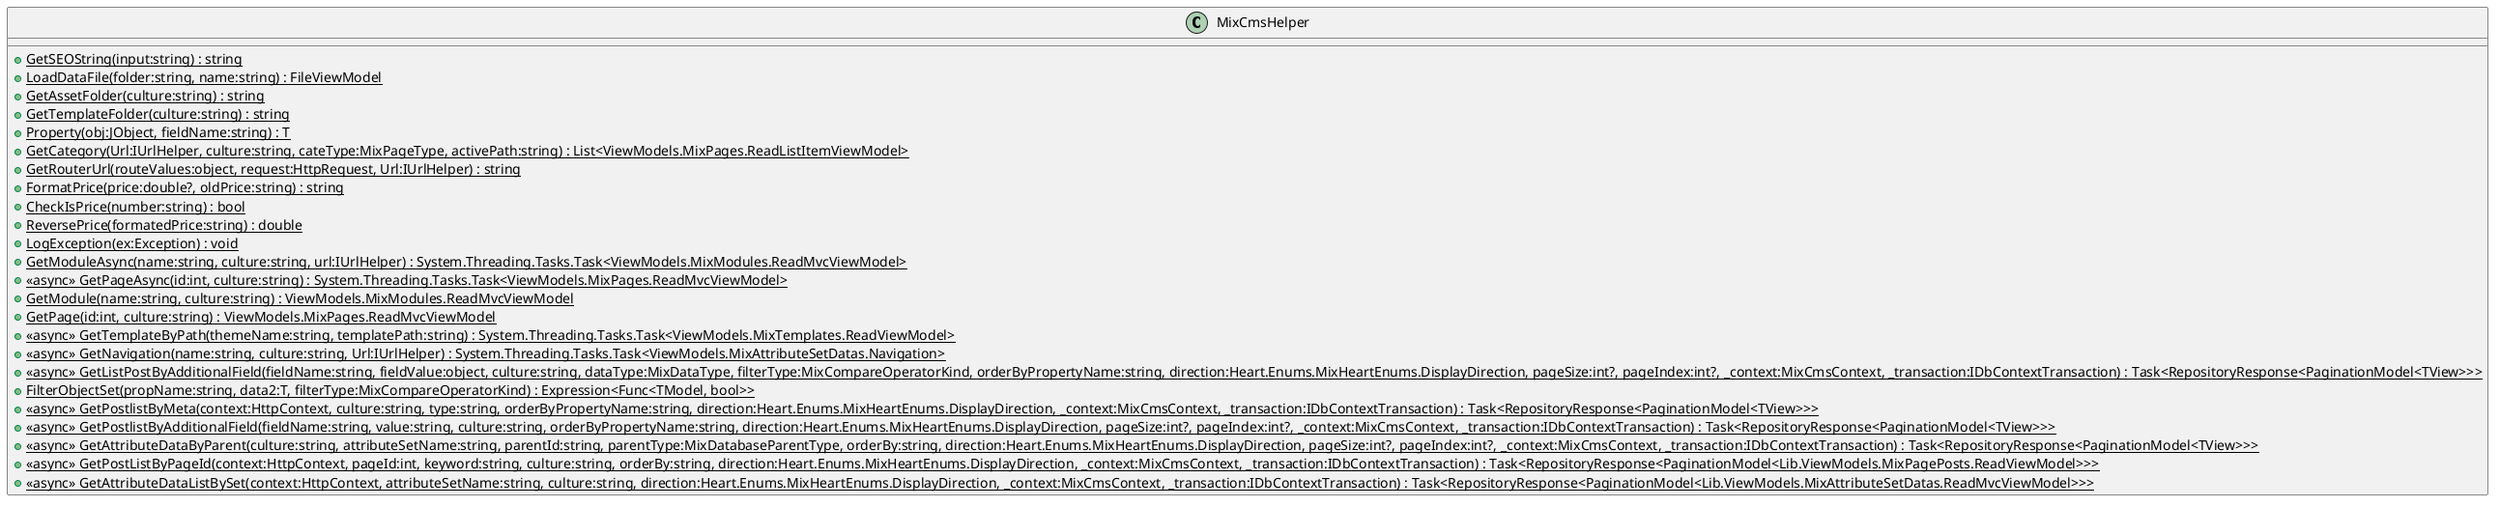 @startuml
class MixCmsHelper {
    + {static} GetSEOString(input:string) : string
    + {static} LoadDataFile(folder:string, name:string) : FileViewModel
    + {static} GetAssetFolder(culture:string) : string
    + {static} GetTemplateFolder(culture:string) : string
    + {static} Property(obj:JObject, fieldName:string) : T
    + {static} GetCategory(Url:IUrlHelper, culture:string, cateType:MixPageType, activePath:string) : List<ViewModels.MixPages.ReadListItemViewModel>
    + {static} GetRouterUrl(routeValues:object, request:HttpRequest, Url:IUrlHelper) : string
    + {static} FormatPrice(price:double?, oldPrice:string) : string
    + {static} CheckIsPrice(number:string) : bool
    + {static} ReversePrice(formatedPrice:string) : double
    + {static} LogException(ex:Exception) : void
    + {static} GetModuleAsync(name:string, culture:string, url:IUrlHelper) : System.Threading.Tasks.Task<ViewModels.MixModules.ReadMvcViewModel>
    + {static} <<async>> GetPageAsync(id:int, culture:string) : System.Threading.Tasks.Task<ViewModels.MixPages.ReadMvcViewModel>
    + {static} GetModule(name:string, culture:string) : ViewModels.MixModules.ReadMvcViewModel
    + {static} GetPage(id:int, culture:string) : ViewModels.MixPages.ReadMvcViewModel
    + {static} <<async>> GetTemplateByPath(themeName:string, templatePath:string) : System.Threading.Tasks.Task<ViewModels.MixTemplates.ReadViewModel>
    + {static} <<async>> GetNavigation(name:string, culture:string, Url:IUrlHelper) : System.Threading.Tasks.Task<ViewModels.MixAttributeSetDatas.Navigation>
    + {static} <<async>> GetListPostByAdditionalField(fieldName:string, fieldValue:object, culture:string, dataType:MixDataType, filterType:MixCompareOperatorKind, orderByPropertyName:string, direction:Heart.Enums.MixHeartEnums.DisplayDirection, pageSize:int?, pageIndex:int?, _context:MixCmsContext, _transaction:IDbContextTransaction) : Task<RepositoryResponse<PaginationModel<TView>>>
    + {static} FilterObjectSet(propName:string, data2:T, filterType:MixCompareOperatorKind) : Expression<Func<TModel, bool>>
    + <<async>> {static} GetPostlistByMeta(context:HttpContext, culture:string, type:string, orderByPropertyName:string, direction:Heart.Enums.MixHeartEnums.DisplayDirection, _context:MixCmsContext, _transaction:IDbContextTransaction) : Task<RepositoryResponse<PaginationModel<TView>>>
    + <<async>> {static} GetPostlistByAdditionalField(fieldName:string, value:string, culture:string, orderByPropertyName:string, direction:Heart.Enums.MixHeartEnums.DisplayDirection, pageSize:int?, pageIndex:int?, _context:MixCmsContext, _transaction:IDbContextTransaction) : Task<RepositoryResponse<PaginationModel<TView>>>
    + {static} <<async>> GetAttributeDataByParent(culture:string, attributeSetName:string, parentId:string, parentType:MixDatabaseParentType, orderBy:string, direction:Heart.Enums.MixHeartEnums.DisplayDirection, pageSize:int?, pageIndex:int?, _context:MixCmsContext, _transaction:IDbContextTransaction) : Task<RepositoryResponse<PaginationModel<TView>>>
    + {static} <<async>> GetPostListByPageId(context:HttpContext, pageId:int, keyword:string, culture:string, orderBy:string, direction:Heart.Enums.MixHeartEnums.DisplayDirection, _context:MixCmsContext, _transaction:IDbContextTransaction) : Task<RepositoryResponse<PaginationModel<Lib.ViewModels.MixPagePosts.ReadViewModel>>>
    + {static} <<async>> GetAttributeDataListBySet(context:HttpContext, attributeSetName:string, culture:string, direction:Heart.Enums.MixHeartEnums.DisplayDirection, _context:MixCmsContext, _transaction:IDbContextTransaction) : Task<RepositoryResponse<PaginationModel<Lib.ViewModels.MixAttributeSetDatas.ReadMvcViewModel>>>
}
@enduml
